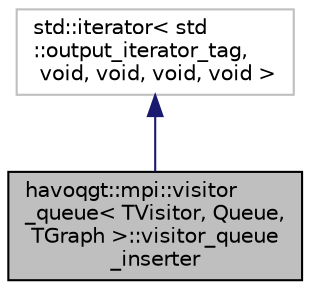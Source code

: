 digraph "havoqgt::mpi::visitor_queue&lt; TVisitor, Queue, TGraph &gt;::visitor_queue_inserter"
{
  edge [fontname="Helvetica",fontsize="10",labelfontname="Helvetica",labelfontsize="10"];
  node [fontname="Helvetica",fontsize="10",shape=record];
  Node1 [label="havoqgt::mpi::visitor\l_queue\< TVisitor, Queue,\l TGraph \>::visitor_queue\l_inserter",height=0.2,width=0.4,color="black", fillcolor="grey75", style="filled", fontcolor="black"];
  Node2 -> Node1 [dir="back",color="midnightblue",fontsize="10",style="solid",fontname="Helvetica"];
  Node2 [label="std::iterator\< std\l::output_iterator_tag,\l void, void, void, void \>",height=0.2,width=0.4,color="grey75", fillcolor="white", style="filled"];
}
